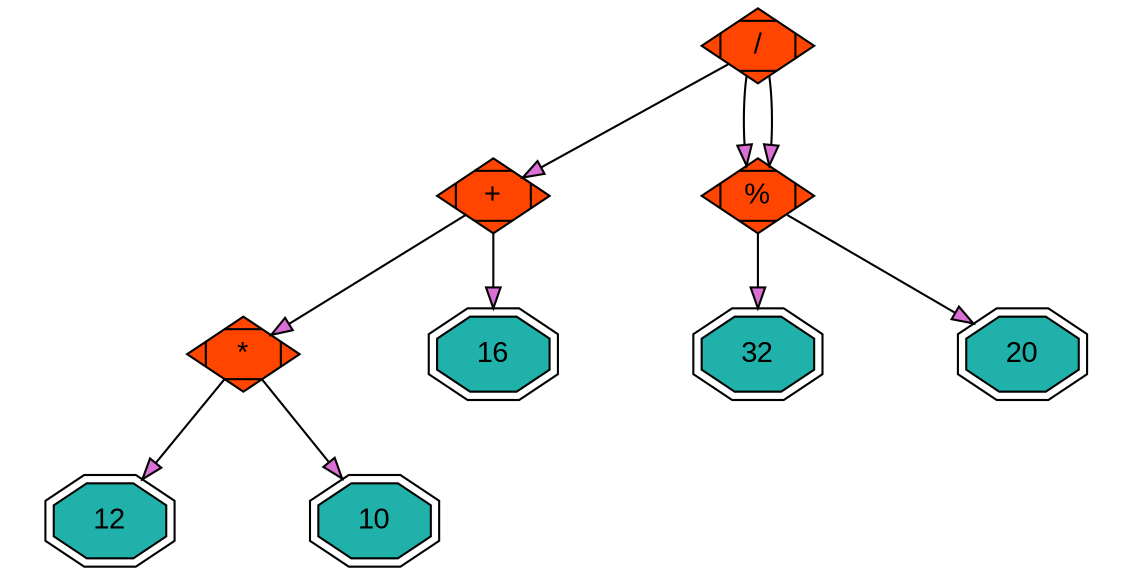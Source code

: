 digraph BST {
    ratio = 0.5;
    node [style=filled]
    node [fontname=Arial]
    edge [arrowType=normal]
    edge [fillcolor=orchid]
    root    [label="/",shape=Mdiamond,fillcolor=orangered]
    rootL   [label="+",shape=Mdiamond,fillcolor=orangered]
    rootR   [label="%",shape=Mdiamond,fillcolor=orangered]
    rootLL  [label="*",shape=Mdiamond,fillcolor=orangered]
    rootLR  [label="16",shape=doubleoctagon,fillcolor=lightseagreen]
    rootRL  [label="32",shape=doubleoctagon,fillcolor=lightseagreen]
    rootRR  [label="20",shape=doubleoctagon,fillcolor=lightseagreen]
    rootLLL [label="12",shape=doubleoctagon,fillcolor=lightseagreen]
    rootLLR [label="10",shape=doubleoctagon,fillcolor=lightseagreen]
    root -> rootL
    root -> rootR
    rootL -> rootLL
    rootL -> rootLR
    rootR -> rootRL
    rootR -> rootRR
    rootLL -> rootLLL
    rootLL -> rootLLR
    root -> rootR
}